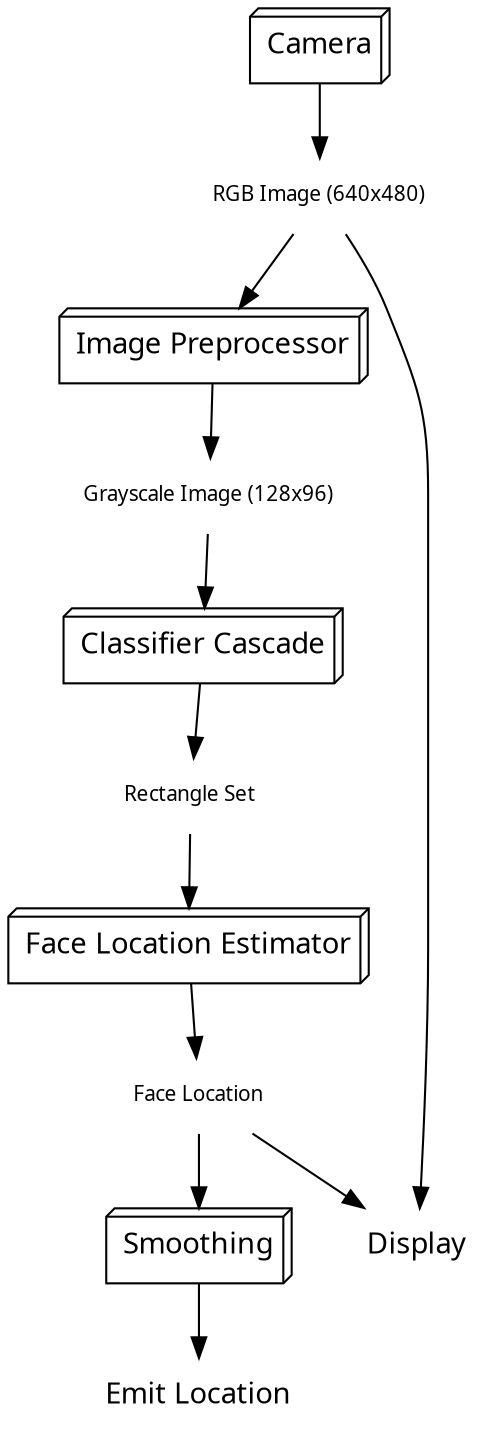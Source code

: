 digraph facearch {
	node [shape="box3d",fontname="sans"];
	
	camera [label="Camera"];
	preprocessor [label="Image Preprocessor"];
	haar [label="Classifier Cascade"];
	faceestimator [label="Face Location Estimator"];
	smoothing [label="Smoothing"];
	display [label="Display",shape="none"];
	result [label="Emit Location",shape="none"];

	node [shape="none",fontsize=10];
	
	rgb [label="RGB Image (640x480)"];
	gray [label="Grayscale Image (128x96)"];
	rectset [label="Rectangle Set"];
	face [label="Face Location"];

	camera -> rgb;
	rgb -> preprocessor;
	preprocessor -> gray;
	gray -> haar;
	haar -> rectset;
	rectset -> faceestimator;
	faceestimator -> face;

	face -> smoothing;
	smoothing -> result;
	rgb -> display;
	face -> display;
	
}